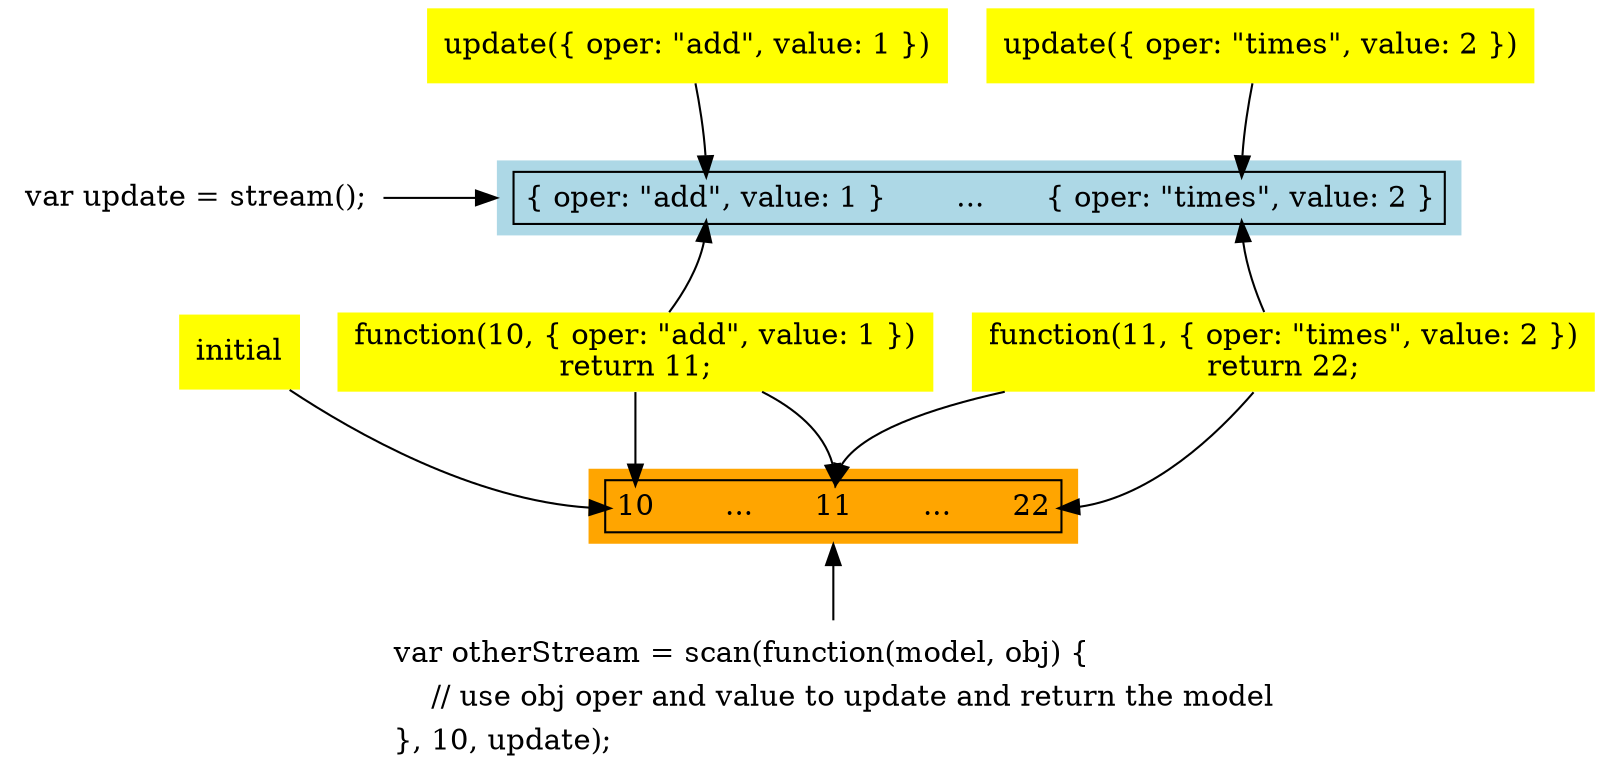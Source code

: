 digraph meiosisdocs {
  stream [shape="none", label="var update = stream();"]

  updateplus1 [shape="none", style="filled", fillcolor="yellow", label="update({ oper: \"add\", value: 1 })"]
  updateplus3 [shape="none", style="filled", fillcolor="yellow", label="update({ oper: \"times\", value: 2 })"]

  thestream [shape="plaintext", style="filled", fillcolor="lightblue", label=<
    <table border="1">
      <tr>
        <td port="plusone" border="0">{ oper: "add", value: 1 }</td>
        <td border="0">&nbsp;&nbsp;&nbsp;&nbsp;&nbsp;&nbsp;...&nbsp;&nbsp;&nbsp;&nbsp;&nbsp;</td>
        <td port="plusthree" border="0">{ oper: "times", value: 2 }</td>
      </tr>
    </table>
  >]

  scan [shape="plaintext", label=<
    <table border="0">
      <tr>
        <td align='left'>var otherStream = scan(function(model, obj) {</td>
      </tr>
      <tr>
        <td align='left'>    // use obj oper and value to update and return the model</td>
      </tr>
      <tr>
        <td align='left'>}, 10, update);</td>
      </tr>
    </table>
  >]

  thescanstream [shape="plaintext", style="filled", fillcolor="orange", label=<
    <table border="1">
      <tr>
        <td border="0" port="initial">10</td>
        <td border="0">&nbsp;&nbsp;&nbsp;&nbsp;&nbsp;&nbsp;...&nbsp;&nbsp;&nbsp;&nbsp;&nbsp;</td>
        <td border="0" port="one">11</td>
        <td border="0">&nbsp;&nbsp;&nbsp;&nbsp;&nbsp;&nbsp;...&nbsp;&nbsp;&nbsp;&nbsp;&nbsp;</td>
        <td border="0" port="four">22</td>
      </tr>
    </table>
  >]

  scan0 [shape="none", style="filled", fillcolor="yellow", label="initial"]
  scan1 [shape="none", style="filled", fillcolor="yellow", label="function(10, { oper: \"add\", value: 1 })\nreturn 11;"]
  scan2 [shape="none", style="filled", fillcolor="yellow", label="function(11, { oper: \"times\", value: 2 })\nreturn 22;"]

  updateplus1 -> thestream:plusone
  updateplus3 -> thestream:plusthree
  stream -> thestream [label="        "]

  thescanstream -> scan [dir="back"]

  scan0 -> thescanstream:initial
  scan1 -> thescanstream:one
  scan2 -> thescanstream:four

  scan1 -> thescanstream:initial
  scan2 -> thescanstream:one

  thestream:plusone -> scan1 [dir="back"]
  thestream:plusthree -> scan2 [dir="back"]

  {rank="same"; stream thestream}
}
